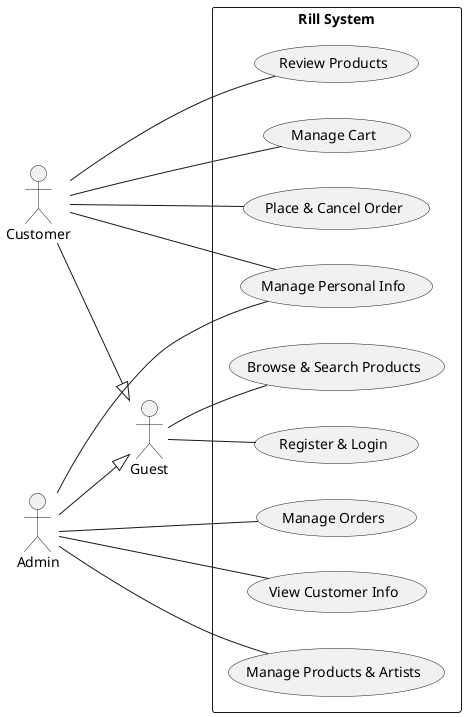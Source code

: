 @startuml
left to right direction

actor Guest
actor Customer
actor Admin

rectangle "Rill System" {
  usecase "Register & Login" as UC_Auth
  usecase "Manage Personal Info" as UC_Profile
  usecase "Browse & Search Products" as UC_Browse
  usecase "Manage Cart" as UC_Cart
  usecase "Place & Cancel Order" as UC_Order
  usecase "Review Products" as UC_Review
  usecase "Manage Products & Artists" as UC_Admin_Product
  usecase "Manage Orders" as UC_Admin_Order
  usecase "View Customer Info" as UC_Admin_Customer
}

' Actor Relationships
Customer --|> Guest
Admin --|> Guest

' Guest Use Cases
Guest -- UC_Auth
Guest -- UC_Browse

' Customer Use Cases
Customer -- UC_Profile
Customer -- UC_Cart
Customer -- UC_Order
Customer -- UC_Review

' Admin Use Cases
Admin -- UC_Profile
Admin -- UC_Admin_Product
Admin -- UC_Admin_Order
Admin -- UC_Admin_Customer

@enduml
